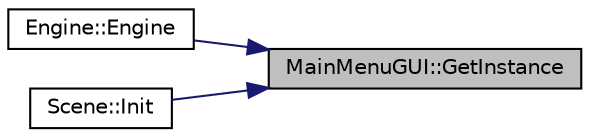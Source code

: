 digraph "MainMenuGUI::GetInstance"
{
 // LATEX_PDF_SIZE
  edge [fontname="Helvetica",fontsize="10",labelfontname="Helvetica",labelfontsize="10"];
  node [fontname="Helvetica",fontsize="10",shape=record];
  rankdir="RL";
  Node1 [label="MainMenuGUI::GetInstance",height=0.2,width=0.4,color="black", fillcolor="grey75", style="filled", fontcolor="black",tooltip="Singleton get function."];
  Node1 -> Node2 [dir="back",color="midnightblue",fontsize="10",style="solid",fontname="Helvetica"];
  Node2 [label="Engine::Engine",height=0.2,width=0.4,color="black", fillcolor="white", style="filled",URL="$class_engine.html#a8c98683b0a3aa28d8ab72a8bcd0d52f2",tooltip="Default constructor."];
  Node1 -> Node3 [dir="back",color="midnightblue",fontsize="10",style="solid",fontname="Helvetica"];
  Node3 [label="Scene::Init",height=0.2,width=0.4,color="black", fillcolor="white", style="filled",URL="$class_scene.html#a0f3009b2ffcd55c44ebb1d571bbdd101",tooltip="Initilises the scene, setting up the terrain and skybox."];
}
